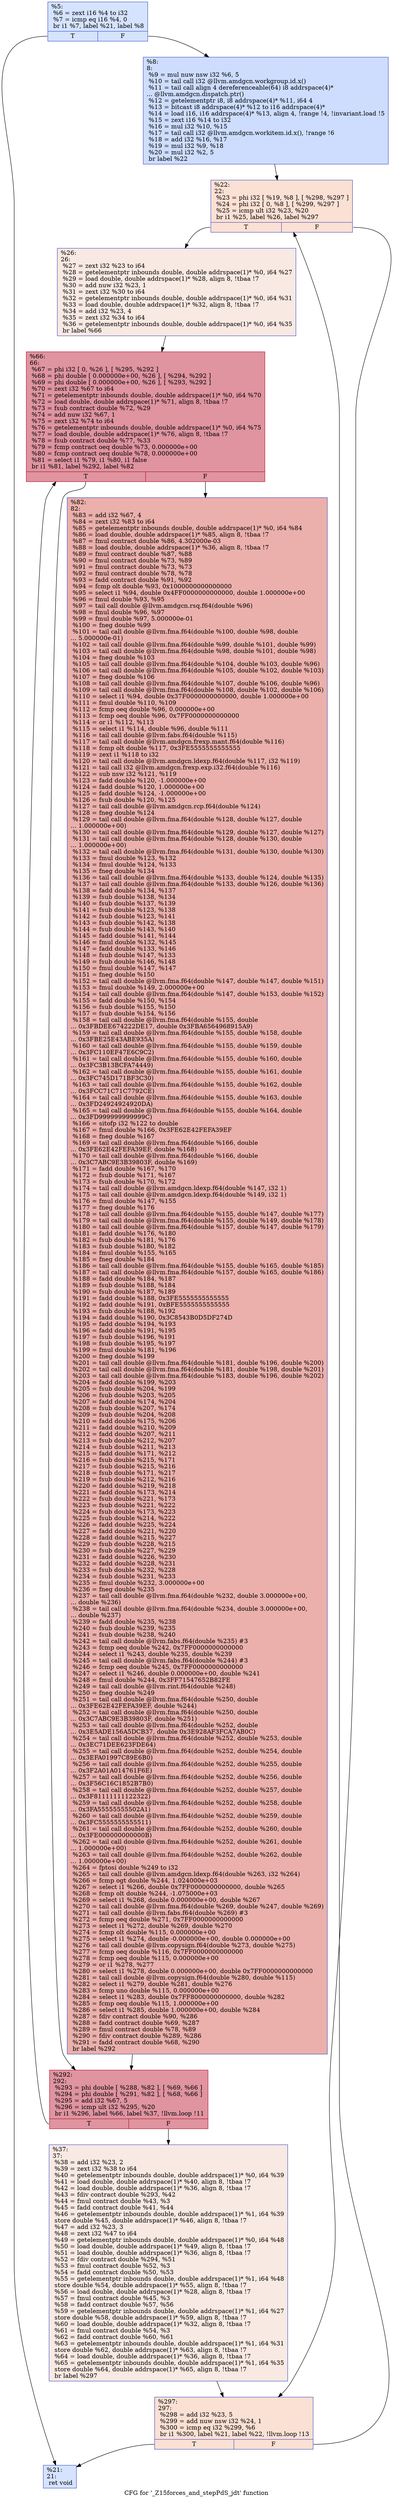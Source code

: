 digraph "CFG for '_Z15forces_and_stepPdS_jdt' function" {
	label="CFG for '_Z15forces_and_stepPdS_jdt' function";

	Node0x63da490 [shape=record,color="#3d50c3ff", style=filled, fillcolor="#a1c0ff70",label="{%5:\l  %6 = zext i16 %4 to i32\l  %7 = icmp eq i16 %4, 0\l  br i1 %7, label %21, label %8\l|{<s0>T|<s1>F}}"];
	Node0x63da490:s0 -> Node0x63dabf0;
	Node0x63da490:s1 -> Node0x63dac40;
	Node0x63dac40 [shape=record,color="#3d50c3ff", style=filled, fillcolor="#8fb1fe70",label="{%8:\l8:                                                \l  %9 = mul nuw nsw i32 %6, 5\l  %10 = tail call i32 @llvm.amdgcn.workgroup.id.x()\l  %11 = tail call align 4 dereferenceable(64) i8 addrspace(4)*\l... @llvm.amdgcn.dispatch.ptr()\l  %12 = getelementptr i8, i8 addrspace(4)* %11, i64 4\l  %13 = bitcast i8 addrspace(4)* %12 to i16 addrspace(4)*\l  %14 = load i16, i16 addrspace(4)* %13, align 4, !range !4, !invariant.load !5\l  %15 = zext i16 %14 to i32\l  %16 = mul i32 %10, %15\l  %17 = tail call i32 @llvm.amdgcn.workitem.id.x(), !range !6\l  %18 = add i32 %16, %17\l  %19 = mul i32 %9, %18\l  %20 = mul i32 %2, 5\l  br label %22\l}"];
	Node0x63dac40 -> Node0x63dc7e0;
	Node0x63dabf0 [shape=record,color="#3d50c3ff", style=filled, fillcolor="#a1c0ff70",label="{%21:\l21:                                               \l  ret void\l}"];
	Node0x63dc7e0 [shape=record,color="#3d50c3ff", style=filled, fillcolor="#f7b99e70",label="{%22:\l22:                                               \l  %23 = phi i32 [ %19, %8 ], [ %298, %297 ]\l  %24 = phi i32 [ 0, %8 ], [ %299, %297 ]\l  %25 = icmp ult i32 %23, %20\l  br i1 %25, label %26, label %297\l|{<s0>T|<s1>F}}"];
	Node0x63dc7e0:s0 -> Node0x63dcc10;
	Node0x63dc7e0:s1 -> Node0x63dc930;
	Node0x63dcc10 [shape=record,color="#3d50c3ff", style=filled, fillcolor="#efcebd70",label="{%26:\l26:                                               \l  %27 = zext i32 %23 to i64\l  %28 = getelementptr inbounds double, double addrspace(1)* %0, i64 %27\l  %29 = load double, double addrspace(1)* %28, align 8, !tbaa !7\l  %30 = add nuw i32 %23, 1\l  %31 = zext i32 %30 to i64\l  %32 = getelementptr inbounds double, double addrspace(1)* %0, i64 %31\l  %33 = load double, double addrspace(1)* %32, align 8, !tbaa !7\l  %34 = add i32 %23, 4\l  %35 = zext i32 %34 to i64\l  %36 = getelementptr inbounds double, double addrspace(1)* %0, i64 %35\l  br label %66\l}"];
	Node0x63dcc10 -> Node0x63ddaf0;
	Node0x63ddbf0 [shape=record,color="#3d50c3ff", style=filled, fillcolor="#efcebd70",label="{%37:\l37:                                               \l  %38 = add i32 %23, 2\l  %39 = zext i32 %38 to i64\l  %40 = getelementptr inbounds double, double addrspace(1)* %0, i64 %39\l  %41 = load double, double addrspace(1)* %40, align 8, !tbaa !7\l  %42 = load double, double addrspace(1)* %36, align 8, !tbaa !7\l  %43 = fdiv contract double %293, %42\l  %44 = fmul contract double %43, %3\l  %45 = fadd contract double %41, %44\l  %46 = getelementptr inbounds double, double addrspace(1)* %1, i64 %39\l  store double %45, double addrspace(1)* %46, align 8, !tbaa !7\l  %47 = add i32 %23, 3\l  %48 = zext i32 %47 to i64\l  %49 = getelementptr inbounds double, double addrspace(1)* %0, i64 %48\l  %50 = load double, double addrspace(1)* %49, align 8, !tbaa !7\l  %51 = load double, double addrspace(1)* %36, align 8, !tbaa !7\l  %52 = fdiv contract double %294, %51\l  %53 = fmul contract double %52, %3\l  %54 = fadd contract double %50, %53\l  %55 = getelementptr inbounds double, double addrspace(1)* %1, i64 %48\l  store double %54, double addrspace(1)* %55, align 8, !tbaa !7\l  %56 = load double, double addrspace(1)* %28, align 8, !tbaa !7\l  %57 = fmul contract double %45, %3\l  %58 = fadd contract double %57, %56\l  %59 = getelementptr inbounds double, double addrspace(1)* %1, i64 %27\l  store double %58, double addrspace(1)* %59, align 8, !tbaa !7\l  %60 = load double, double addrspace(1)* %32, align 8, !tbaa !7\l  %61 = fmul contract double %54, %3\l  %62 = fadd contract double %60, %61\l  %63 = getelementptr inbounds double, double addrspace(1)* %1, i64 %31\l  store double %62, double addrspace(1)* %63, align 8, !tbaa !7\l  %64 = load double, double addrspace(1)* %36, align 8, !tbaa !7\l  %65 = getelementptr inbounds double, double addrspace(1)* %1, i64 %35\l  store double %64, double addrspace(1)* %65, align 8, !tbaa !7\l  br label %297\l}"];
	Node0x63ddbf0 -> Node0x63dc930;
	Node0x63ddaf0 [shape=record,color="#b70d28ff", style=filled, fillcolor="#b70d2870",label="{%66:\l66:                                               \l  %67 = phi i32 [ 0, %26 ], [ %295, %292 ]\l  %68 = phi double [ 0.000000e+00, %26 ], [ %294, %292 ]\l  %69 = phi double [ 0.000000e+00, %26 ], [ %293, %292 ]\l  %70 = zext i32 %67 to i64\l  %71 = getelementptr inbounds double, double addrspace(1)* %0, i64 %70\l  %72 = load double, double addrspace(1)* %71, align 8, !tbaa !7\l  %73 = fsub contract double %72, %29\l  %74 = add nuw i32 %67, 1\l  %75 = zext i32 %74 to i64\l  %76 = getelementptr inbounds double, double addrspace(1)* %0, i64 %75\l  %77 = load double, double addrspace(1)* %76, align 8, !tbaa !7\l  %78 = fsub contract double %77, %33\l  %79 = fcmp contract oeq double %73, 0.000000e+00\l  %80 = fcmp contract oeq double %78, 0.000000e+00\l  %81 = select i1 %79, i1 %80, i1 false\l  br i1 %81, label %292, label %82\l|{<s0>T|<s1>F}}"];
	Node0x63ddaf0:s0 -> Node0x63dd340;
	Node0x63ddaf0:s1 -> Node0x63e05c0;
	Node0x63e05c0 [shape=record,color="#3d50c3ff", style=filled, fillcolor="#d24b4070",label="{%82:\l82:                                               \l  %83 = add i32 %67, 4\l  %84 = zext i32 %83 to i64\l  %85 = getelementptr inbounds double, double addrspace(1)* %0, i64 %84\l  %86 = load double, double addrspace(1)* %85, align 8, !tbaa !7\l  %87 = fmul contract double %86, 4.302000e-03\l  %88 = load double, double addrspace(1)* %36, align 8, !tbaa !7\l  %89 = fmul contract double %87, %88\l  %90 = fmul contract double %73, %89\l  %91 = fmul contract double %73, %73\l  %92 = fmul contract double %78, %78\l  %93 = fadd contract double %91, %92\l  %94 = fcmp olt double %93, 0x1000000000000000\l  %95 = select i1 %94, double 0x4FF0000000000000, double 1.000000e+00\l  %96 = fmul double %93, %95\l  %97 = tail call double @llvm.amdgcn.rsq.f64(double %96)\l  %98 = fmul double %96, %97\l  %99 = fmul double %97, 5.000000e-01\l  %100 = fneg double %99\l  %101 = tail call double @llvm.fma.f64(double %100, double %98, double\l... 5.000000e-01)\l  %102 = tail call double @llvm.fma.f64(double %99, double %101, double %99)\l  %103 = tail call double @llvm.fma.f64(double %98, double %101, double %98)\l  %104 = fneg double %103\l  %105 = tail call double @llvm.fma.f64(double %104, double %103, double %96)\l  %106 = tail call double @llvm.fma.f64(double %105, double %102, double %103)\l  %107 = fneg double %106\l  %108 = tail call double @llvm.fma.f64(double %107, double %106, double %96)\l  %109 = tail call double @llvm.fma.f64(double %108, double %102, double %106)\l  %110 = select i1 %94, double 0x37F0000000000000, double 1.000000e+00\l  %111 = fmul double %110, %109\l  %112 = fcmp oeq double %96, 0.000000e+00\l  %113 = fcmp oeq double %96, 0x7FF0000000000000\l  %114 = or i1 %112, %113\l  %115 = select i1 %114, double %96, double %111\l  %116 = tail call double @llvm.fabs.f64(double %115)\l  %117 = tail call double @llvm.amdgcn.frexp.mant.f64(double %116)\l  %118 = fcmp olt double %117, 0x3FE5555555555555\l  %119 = zext i1 %118 to i32\l  %120 = tail call double @llvm.amdgcn.ldexp.f64(double %117, i32 %119)\l  %121 = tail call i32 @llvm.amdgcn.frexp.exp.i32.f64(double %116)\l  %122 = sub nsw i32 %121, %119\l  %123 = fadd double %120, -1.000000e+00\l  %124 = fadd double %120, 1.000000e+00\l  %125 = fadd double %124, -1.000000e+00\l  %126 = fsub double %120, %125\l  %127 = tail call double @llvm.amdgcn.rcp.f64(double %124)\l  %128 = fneg double %124\l  %129 = tail call double @llvm.fma.f64(double %128, double %127, double\l... 1.000000e+00)\l  %130 = tail call double @llvm.fma.f64(double %129, double %127, double %127)\l  %131 = tail call double @llvm.fma.f64(double %128, double %130, double\l... 1.000000e+00)\l  %132 = tail call double @llvm.fma.f64(double %131, double %130, double %130)\l  %133 = fmul double %123, %132\l  %134 = fmul double %124, %133\l  %135 = fneg double %134\l  %136 = tail call double @llvm.fma.f64(double %133, double %124, double %135)\l  %137 = tail call double @llvm.fma.f64(double %133, double %126, double %136)\l  %138 = fadd double %134, %137\l  %139 = fsub double %138, %134\l  %140 = fsub double %137, %139\l  %141 = fsub double %123, %138\l  %142 = fsub double %123, %141\l  %143 = fsub double %142, %138\l  %144 = fsub double %143, %140\l  %145 = fadd double %141, %144\l  %146 = fmul double %132, %145\l  %147 = fadd double %133, %146\l  %148 = fsub double %147, %133\l  %149 = fsub double %146, %148\l  %150 = fmul double %147, %147\l  %151 = fneg double %150\l  %152 = tail call double @llvm.fma.f64(double %147, double %147, double %151)\l  %153 = fmul double %149, 2.000000e+00\l  %154 = tail call double @llvm.fma.f64(double %147, double %153, double %152)\l  %155 = fadd double %150, %154\l  %156 = fsub double %155, %150\l  %157 = fsub double %154, %156\l  %158 = tail call double @llvm.fma.f64(double %155, double\l... 0x3FBDEE674222DE17, double 0x3FBA6564968915A9)\l  %159 = tail call double @llvm.fma.f64(double %155, double %158, double\l... 0x3FBE25E43ABE935A)\l  %160 = tail call double @llvm.fma.f64(double %155, double %159, double\l... 0x3FC110EF47E6C9C2)\l  %161 = tail call double @llvm.fma.f64(double %155, double %160, double\l... 0x3FC3B13BCFA74449)\l  %162 = tail call double @llvm.fma.f64(double %155, double %161, double\l... 0x3FC745D171BF3C30)\l  %163 = tail call double @llvm.fma.f64(double %155, double %162, double\l... 0x3FCC71C71C7792CE)\l  %164 = tail call double @llvm.fma.f64(double %155, double %163, double\l... 0x3FD24924924920DA)\l  %165 = tail call double @llvm.fma.f64(double %155, double %164, double\l... 0x3FD999999999999C)\l  %166 = sitofp i32 %122 to double\l  %167 = fmul double %166, 0x3FE62E42FEFA39EF\l  %168 = fneg double %167\l  %169 = tail call double @llvm.fma.f64(double %166, double\l... 0x3FE62E42FEFA39EF, double %168)\l  %170 = tail call double @llvm.fma.f64(double %166, double\l... 0x3C7ABC9E3B39803F, double %169)\l  %171 = fadd double %167, %170\l  %172 = fsub double %171, %167\l  %173 = fsub double %170, %172\l  %174 = tail call double @llvm.amdgcn.ldexp.f64(double %147, i32 1)\l  %175 = tail call double @llvm.amdgcn.ldexp.f64(double %149, i32 1)\l  %176 = fmul double %147, %155\l  %177 = fneg double %176\l  %178 = tail call double @llvm.fma.f64(double %155, double %147, double %177)\l  %179 = tail call double @llvm.fma.f64(double %155, double %149, double %178)\l  %180 = tail call double @llvm.fma.f64(double %157, double %147, double %179)\l  %181 = fadd double %176, %180\l  %182 = fsub double %181, %176\l  %183 = fsub double %180, %182\l  %184 = fmul double %155, %165\l  %185 = fneg double %184\l  %186 = tail call double @llvm.fma.f64(double %155, double %165, double %185)\l  %187 = tail call double @llvm.fma.f64(double %157, double %165, double %186)\l  %188 = fadd double %184, %187\l  %189 = fsub double %188, %184\l  %190 = fsub double %187, %189\l  %191 = fadd double %188, 0x3FE5555555555555\l  %192 = fadd double %191, 0xBFE5555555555555\l  %193 = fsub double %188, %192\l  %194 = fadd double %190, 0x3C8543B0D5DF274D\l  %195 = fadd double %194, %193\l  %196 = fadd double %191, %195\l  %197 = fsub double %196, %191\l  %198 = fsub double %195, %197\l  %199 = fmul double %181, %196\l  %200 = fneg double %199\l  %201 = tail call double @llvm.fma.f64(double %181, double %196, double %200)\l  %202 = tail call double @llvm.fma.f64(double %181, double %198, double %201)\l  %203 = tail call double @llvm.fma.f64(double %183, double %196, double %202)\l  %204 = fadd double %199, %203\l  %205 = fsub double %204, %199\l  %206 = fsub double %203, %205\l  %207 = fadd double %174, %204\l  %208 = fsub double %207, %174\l  %209 = fsub double %204, %208\l  %210 = fadd double %175, %206\l  %211 = fadd double %210, %209\l  %212 = fadd double %207, %211\l  %213 = fsub double %212, %207\l  %214 = fsub double %211, %213\l  %215 = fadd double %171, %212\l  %216 = fsub double %215, %171\l  %217 = fsub double %215, %216\l  %218 = fsub double %171, %217\l  %219 = fsub double %212, %216\l  %220 = fadd double %219, %218\l  %221 = fadd double %173, %214\l  %222 = fsub double %221, %173\l  %223 = fsub double %221, %222\l  %224 = fsub double %173, %223\l  %225 = fsub double %214, %222\l  %226 = fadd double %225, %224\l  %227 = fadd double %221, %220\l  %228 = fadd double %215, %227\l  %229 = fsub double %228, %215\l  %230 = fsub double %227, %229\l  %231 = fadd double %226, %230\l  %232 = fadd double %228, %231\l  %233 = fsub double %232, %228\l  %234 = fsub double %231, %233\l  %235 = fmul double %232, 3.000000e+00\l  %236 = fneg double %235\l  %237 = tail call double @llvm.fma.f64(double %232, double 3.000000e+00,\l... double %236)\l  %238 = tail call double @llvm.fma.f64(double %234, double 3.000000e+00,\l... double %237)\l  %239 = fadd double %235, %238\l  %240 = fsub double %239, %235\l  %241 = fsub double %238, %240\l  %242 = tail call double @llvm.fabs.f64(double %235) #3\l  %243 = fcmp oeq double %242, 0x7FF0000000000000\l  %244 = select i1 %243, double %235, double %239\l  %245 = tail call double @llvm.fabs.f64(double %244) #3\l  %246 = fcmp oeq double %245, 0x7FF0000000000000\l  %247 = select i1 %246, double 0.000000e+00, double %241\l  %248 = fmul double %244, 0x3FF71547652B82FE\l  %249 = tail call double @llvm.rint.f64(double %248)\l  %250 = fneg double %249\l  %251 = tail call double @llvm.fma.f64(double %250, double\l... 0x3FE62E42FEFA39EF, double %244)\l  %252 = tail call double @llvm.fma.f64(double %250, double\l... 0x3C7ABC9E3B39803F, double %251)\l  %253 = tail call double @llvm.fma.f64(double %252, double\l... 0x3E5ADE156A5DCB37, double 0x3E928AF3FCA7AB0C)\l  %254 = tail call double @llvm.fma.f64(double %252, double %253, double\l... 0x3EC71DEE623FDE64)\l  %255 = tail call double @llvm.fma.f64(double %252, double %254, double\l... 0x3EFA01997C89E6B0)\l  %256 = tail call double @llvm.fma.f64(double %252, double %255, double\l... 0x3F2A01A014761F6E)\l  %257 = tail call double @llvm.fma.f64(double %252, double %256, double\l... 0x3F56C16C1852B7B0)\l  %258 = tail call double @llvm.fma.f64(double %252, double %257, double\l... 0x3F81111111122322)\l  %259 = tail call double @llvm.fma.f64(double %252, double %258, double\l... 0x3FA55555555502A1)\l  %260 = tail call double @llvm.fma.f64(double %252, double %259, double\l... 0x3FC5555555555511)\l  %261 = tail call double @llvm.fma.f64(double %252, double %260, double\l... 0x3FE000000000000B)\l  %262 = tail call double @llvm.fma.f64(double %252, double %261, double\l... 1.000000e+00)\l  %263 = tail call double @llvm.fma.f64(double %252, double %262, double\l... 1.000000e+00)\l  %264 = fptosi double %249 to i32\l  %265 = tail call double @llvm.amdgcn.ldexp.f64(double %263, i32 %264)\l  %266 = fcmp ogt double %244, 1.024000e+03\l  %267 = select i1 %266, double 0x7FF0000000000000, double %265\l  %268 = fcmp olt double %244, -1.075000e+03\l  %269 = select i1 %268, double 0.000000e+00, double %267\l  %270 = tail call double @llvm.fma.f64(double %269, double %247, double %269)\l  %271 = tail call double @llvm.fabs.f64(double %269) #3\l  %272 = fcmp oeq double %271, 0x7FF0000000000000\l  %273 = select i1 %272, double %269, double %270\l  %274 = fcmp olt double %115, 0.000000e+00\l  %275 = select i1 %274, double -0.000000e+00, double 0.000000e+00\l  %276 = tail call double @llvm.copysign.f64(double %273, double %275)\l  %277 = fcmp oeq double %116, 0x7FF0000000000000\l  %278 = fcmp oeq double %115, 0.000000e+00\l  %279 = or i1 %278, %277\l  %280 = select i1 %278, double 0.000000e+00, double 0x7FF0000000000000\l  %281 = tail call double @llvm.copysign.f64(double %280, double %115)\l  %282 = select i1 %279, double %281, double %276\l  %283 = fcmp uno double %115, 0.000000e+00\l  %284 = select i1 %283, double 0x7FF8000000000000, double %282\l  %285 = fcmp oeq double %115, 1.000000e+00\l  %286 = select i1 %285, double 1.000000e+00, double %284\l  %287 = fdiv contract double %90, %286\l  %288 = fadd contract double %69, %287\l  %289 = fmul contract double %78, %89\l  %290 = fdiv contract double %289, %286\l  %291 = fadd contract double %68, %290\l  br label %292\l}"];
	Node0x63e05c0 -> Node0x63dd340;
	Node0x63dd340 [shape=record,color="#b70d28ff", style=filled, fillcolor="#b70d2870",label="{%292:\l292:                                              \l  %293 = phi double [ %288, %82 ], [ %69, %66 ]\l  %294 = phi double [ %291, %82 ], [ %68, %66 ]\l  %295 = add i32 %67, 5\l  %296 = icmp ult i32 %295, %20\l  br i1 %296, label %66, label %37, !llvm.loop !11\l|{<s0>T|<s1>F}}"];
	Node0x63dd340:s0 -> Node0x63ddaf0;
	Node0x63dd340:s1 -> Node0x63ddbf0;
	Node0x63dc930 [shape=record,color="#3d50c3ff", style=filled, fillcolor="#f7b99e70",label="{%297:\l297:                                              \l  %298 = add i32 %23, 5\l  %299 = add nuw nsw i32 %24, 1\l  %300 = icmp eq i32 %299, %6\l  br i1 %300, label %21, label %22, !llvm.loop !13\l|{<s0>T|<s1>F}}"];
	Node0x63dc930:s0 -> Node0x63dabf0;
	Node0x63dc930:s1 -> Node0x63dc7e0;
}
